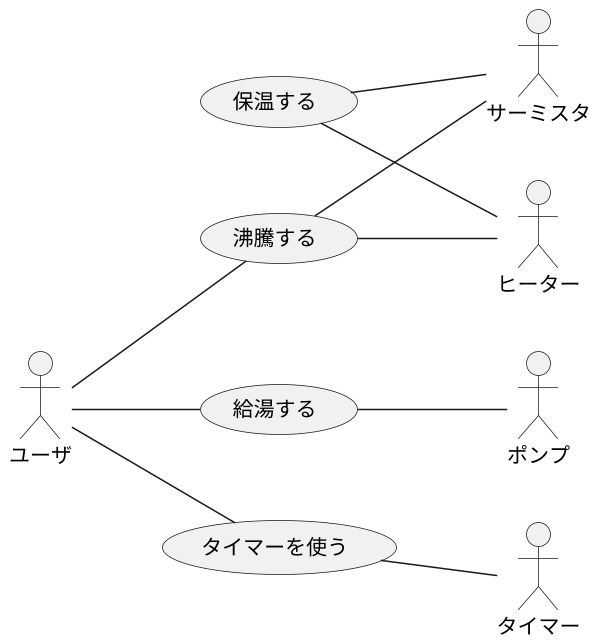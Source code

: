 @startuml
scale 1.5
left to right direction

actor :ユーザ: as user
actor :ヒーター: as heater
actor :サーミスタ: as thermo
actor :ポンプ: as pump
actor :タイマー: as timer

usecase (保温する) as keep
usecase (沸騰する) as boil
usecase (給湯する) as pour
usecase (タイマーを使う) as use_timer

user -- boil
user -- pour
user -- use_timer
boil -- heater
keep -- heater
boil -- thermo
keep -- thermo
pour -- pump
use_timer -- timer
@enduml
